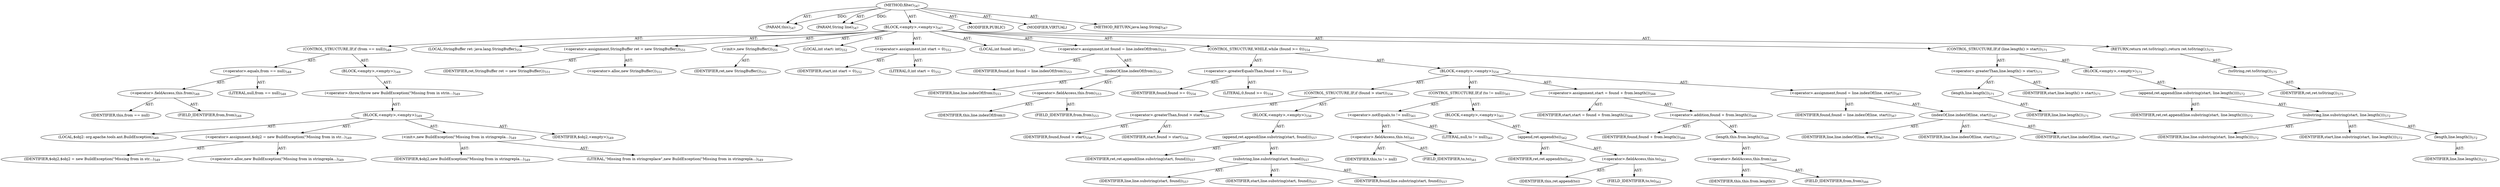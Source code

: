 digraph "filter" {  
"111669149730" [label = <(METHOD,filter)<SUB>547</SUB>> ]
"115964117071" [label = <(PARAM,this)<SUB>547</SUB>> ]
"115964117072" [label = <(PARAM,String line)<SUB>547</SUB>> ]
"25769803842" [label = <(BLOCK,&lt;empty&gt;,&lt;empty&gt;)<SUB>547</SUB>> ]
"47244640289" [label = <(CONTROL_STRUCTURE,IF,if (from == null))<SUB>548</SUB>> ]
"30064771318" [label = <(&lt;operator&gt;.equals,from == null)<SUB>548</SUB>> ]
"30064771319" [label = <(&lt;operator&gt;.fieldAccess,this.from)<SUB>548</SUB>> ]
"68719476944" [label = <(IDENTIFIER,this,from == null)> ]
"55834574937" [label = <(FIELD_IDENTIFIER,from,from)<SUB>548</SUB>> ]
"90194313260" [label = <(LITERAL,null,from == null)<SUB>548</SUB>> ]
"25769803843" [label = <(BLOCK,&lt;empty&gt;,&lt;empty&gt;)<SUB>548</SUB>> ]
"30064771320" [label = <(&lt;operator&gt;.throw,throw new BuildException(&quot;Missing from in strin...)<SUB>549</SUB>> ]
"25769803844" [label = <(BLOCK,&lt;empty&gt;,&lt;empty&gt;)<SUB>549</SUB>> ]
"94489280526" [label = <(LOCAL,$obj2: org.apache.tools.ant.BuildException)<SUB>549</SUB>> ]
"30064771321" [label = <(&lt;operator&gt;.assignment,$obj2 = new BuildException(&quot;Missing from in str...)<SUB>549</SUB>> ]
"68719476945" [label = <(IDENTIFIER,$obj2,$obj2 = new BuildException(&quot;Missing from in str...)<SUB>549</SUB>> ]
"30064771322" [label = <(&lt;operator&gt;.alloc,new BuildException(&quot;Missing from in stringrepla...)<SUB>549</SUB>> ]
"30064771323" [label = <(&lt;init&gt;,new BuildException(&quot;Missing from in stringrepla...)<SUB>549</SUB>> ]
"68719476946" [label = <(IDENTIFIER,$obj2,new BuildException(&quot;Missing from in stringrepla...)<SUB>549</SUB>> ]
"90194313261" [label = <(LITERAL,&quot;Missing from in stringreplace&quot;,new BuildException(&quot;Missing from in stringrepla...)<SUB>549</SUB>> ]
"68719476947" [label = <(IDENTIFIER,$obj2,&lt;empty&gt;)<SUB>549</SUB>> ]
"94489280527" [label = <(LOCAL,StringBuffer ret: java.lang.StringBuffer)<SUB>551</SUB>> ]
"30064771324" [label = <(&lt;operator&gt;.assignment,StringBuffer ret = new StringBuffer())<SUB>551</SUB>> ]
"68719476948" [label = <(IDENTIFIER,ret,StringBuffer ret = new StringBuffer())<SUB>551</SUB>> ]
"30064771325" [label = <(&lt;operator&gt;.alloc,new StringBuffer())<SUB>551</SUB>> ]
"30064771326" [label = <(&lt;init&gt;,new StringBuffer())<SUB>551</SUB>> ]
"68719476949" [label = <(IDENTIFIER,ret,new StringBuffer())<SUB>551</SUB>> ]
"94489280528" [label = <(LOCAL,int start: int)<SUB>552</SUB>> ]
"30064771327" [label = <(&lt;operator&gt;.assignment,int start = 0)<SUB>552</SUB>> ]
"68719476950" [label = <(IDENTIFIER,start,int start = 0)<SUB>552</SUB>> ]
"90194313262" [label = <(LITERAL,0,int start = 0)<SUB>552</SUB>> ]
"94489280529" [label = <(LOCAL,int found: int)<SUB>553</SUB>> ]
"30064771328" [label = <(&lt;operator&gt;.assignment,int found = line.indexOf(from))<SUB>553</SUB>> ]
"68719476951" [label = <(IDENTIFIER,found,int found = line.indexOf(from))<SUB>553</SUB>> ]
"30064771329" [label = <(indexOf,line.indexOf(from))<SUB>553</SUB>> ]
"68719476952" [label = <(IDENTIFIER,line,line.indexOf(from))<SUB>553</SUB>> ]
"30064771330" [label = <(&lt;operator&gt;.fieldAccess,this.from)<SUB>553</SUB>> ]
"68719476953" [label = <(IDENTIFIER,this,line.indexOf(from))> ]
"55834574938" [label = <(FIELD_IDENTIFIER,from,from)<SUB>553</SUB>> ]
"47244640290" [label = <(CONTROL_STRUCTURE,WHILE,while (found &gt;= 0))<SUB>554</SUB>> ]
"30064771331" [label = <(&lt;operator&gt;.greaterEqualsThan,found &gt;= 0)<SUB>554</SUB>> ]
"68719476954" [label = <(IDENTIFIER,found,found &gt;= 0)<SUB>554</SUB>> ]
"90194313263" [label = <(LITERAL,0,found &gt;= 0)<SUB>554</SUB>> ]
"25769803845" [label = <(BLOCK,&lt;empty&gt;,&lt;empty&gt;)<SUB>554</SUB>> ]
"47244640291" [label = <(CONTROL_STRUCTURE,IF,if (found &gt; start))<SUB>556</SUB>> ]
"30064771332" [label = <(&lt;operator&gt;.greaterThan,found &gt; start)<SUB>556</SUB>> ]
"68719476955" [label = <(IDENTIFIER,found,found &gt; start)<SUB>556</SUB>> ]
"68719476956" [label = <(IDENTIFIER,start,found &gt; start)<SUB>556</SUB>> ]
"25769803846" [label = <(BLOCK,&lt;empty&gt;,&lt;empty&gt;)<SUB>556</SUB>> ]
"30064771333" [label = <(append,ret.append(line.substring(start, found)))<SUB>557</SUB>> ]
"68719476957" [label = <(IDENTIFIER,ret,ret.append(line.substring(start, found)))<SUB>557</SUB>> ]
"30064771334" [label = <(substring,line.substring(start, found))<SUB>557</SUB>> ]
"68719476958" [label = <(IDENTIFIER,line,line.substring(start, found))<SUB>557</SUB>> ]
"68719476959" [label = <(IDENTIFIER,start,line.substring(start, found))<SUB>557</SUB>> ]
"68719476960" [label = <(IDENTIFIER,found,line.substring(start, found))<SUB>557</SUB>> ]
"47244640292" [label = <(CONTROL_STRUCTURE,IF,if (to != null))<SUB>561</SUB>> ]
"30064771335" [label = <(&lt;operator&gt;.notEquals,to != null)<SUB>561</SUB>> ]
"30064771336" [label = <(&lt;operator&gt;.fieldAccess,this.to)<SUB>561</SUB>> ]
"68719476961" [label = <(IDENTIFIER,this,to != null)> ]
"55834574939" [label = <(FIELD_IDENTIFIER,to,to)<SUB>561</SUB>> ]
"90194313264" [label = <(LITERAL,null,to != null)<SUB>561</SUB>> ]
"25769803847" [label = <(BLOCK,&lt;empty&gt;,&lt;empty&gt;)<SUB>561</SUB>> ]
"30064771337" [label = <(append,ret.append(to))<SUB>562</SUB>> ]
"68719476962" [label = <(IDENTIFIER,ret,ret.append(to))<SUB>562</SUB>> ]
"30064771338" [label = <(&lt;operator&gt;.fieldAccess,this.to)<SUB>562</SUB>> ]
"68719476963" [label = <(IDENTIFIER,this,ret.append(to))> ]
"55834574940" [label = <(FIELD_IDENTIFIER,to,to)<SUB>562</SUB>> ]
"30064771339" [label = <(&lt;operator&gt;.assignment,start = found + from.length())<SUB>566</SUB>> ]
"68719476964" [label = <(IDENTIFIER,start,start = found + from.length())<SUB>566</SUB>> ]
"30064771340" [label = <(&lt;operator&gt;.addition,found + from.length())<SUB>566</SUB>> ]
"68719476965" [label = <(IDENTIFIER,found,found + from.length())<SUB>566</SUB>> ]
"30064771341" [label = <(length,this.from.length())<SUB>566</SUB>> ]
"30064771342" [label = <(&lt;operator&gt;.fieldAccess,this.from)<SUB>566</SUB>> ]
"68719476966" [label = <(IDENTIFIER,this,this.from.length())> ]
"55834574941" [label = <(FIELD_IDENTIFIER,from,from)<SUB>566</SUB>> ]
"30064771343" [label = <(&lt;operator&gt;.assignment,found = line.indexOf(line, start))<SUB>567</SUB>> ]
"68719476967" [label = <(IDENTIFIER,found,found = line.indexOf(line, start))<SUB>567</SUB>> ]
"30064771344" [label = <(indexOf,line.indexOf(line, start))<SUB>567</SUB>> ]
"68719476968" [label = <(IDENTIFIER,line,line.indexOf(line, start))<SUB>567</SUB>> ]
"68719476969" [label = <(IDENTIFIER,line,line.indexOf(line, start))<SUB>567</SUB>> ]
"68719476970" [label = <(IDENTIFIER,start,line.indexOf(line, start))<SUB>567</SUB>> ]
"47244640293" [label = <(CONTROL_STRUCTURE,IF,if (line.length() &gt; start))<SUB>571</SUB>> ]
"30064771345" [label = <(&lt;operator&gt;.greaterThan,line.length() &gt; start)<SUB>571</SUB>> ]
"30064771346" [label = <(length,line.length())<SUB>571</SUB>> ]
"68719476971" [label = <(IDENTIFIER,line,line.length())<SUB>571</SUB>> ]
"68719476972" [label = <(IDENTIFIER,start,line.length() &gt; start)<SUB>571</SUB>> ]
"25769803848" [label = <(BLOCK,&lt;empty&gt;,&lt;empty&gt;)<SUB>571</SUB>> ]
"30064771347" [label = <(append,ret.append(line.substring(start, line.length())))<SUB>572</SUB>> ]
"68719476973" [label = <(IDENTIFIER,ret,ret.append(line.substring(start, line.length())))<SUB>572</SUB>> ]
"30064771348" [label = <(substring,line.substring(start, line.length()))<SUB>572</SUB>> ]
"68719476974" [label = <(IDENTIFIER,line,line.substring(start, line.length()))<SUB>572</SUB>> ]
"68719476975" [label = <(IDENTIFIER,start,line.substring(start, line.length()))<SUB>572</SUB>> ]
"30064771349" [label = <(length,line.length())<SUB>572</SUB>> ]
"68719476976" [label = <(IDENTIFIER,line,line.length())<SUB>572</SUB>> ]
"146028888077" [label = <(RETURN,return ret.toString();,return ret.toString();)<SUB>575</SUB>> ]
"30064771350" [label = <(toString,ret.toString())<SUB>575</SUB>> ]
"68719476977" [label = <(IDENTIFIER,ret,ret.toString())<SUB>575</SUB>> ]
"133143986264" [label = <(MODIFIER,PUBLIC)> ]
"133143986265" [label = <(MODIFIER,VIRTUAL)> ]
"128849018914" [label = <(METHOD_RETURN,java.lang.String)<SUB>547</SUB>> ]
  "111669149730" -> "115964117071"  [ label = "AST: "] 
  "111669149730" -> "115964117072"  [ label = "AST: "] 
  "111669149730" -> "25769803842"  [ label = "AST: "] 
  "111669149730" -> "133143986264"  [ label = "AST: "] 
  "111669149730" -> "133143986265"  [ label = "AST: "] 
  "111669149730" -> "128849018914"  [ label = "AST: "] 
  "25769803842" -> "47244640289"  [ label = "AST: "] 
  "25769803842" -> "94489280527"  [ label = "AST: "] 
  "25769803842" -> "30064771324"  [ label = "AST: "] 
  "25769803842" -> "30064771326"  [ label = "AST: "] 
  "25769803842" -> "94489280528"  [ label = "AST: "] 
  "25769803842" -> "30064771327"  [ label = "AST: "] 
  "25769803842" -> "94489280529"  [ label = "AST: "] 
  "25769803842" -> "30064771328"  [ label = "AST: "] 
  "25769803842" -> "47244640290"  [ label = "AST: "] 
  "25769803842" -> "47244640293"  [ label = "AST: "] 
  "25769803842" -> "146028888077"  [ label = "AST: "] 
  "47244640289" -> "30064771318"  [ label = "AST: "] 
  "47244640289" -> "25769803843"  [ label = "AST: "] 
  "30064771318" -> "30064771319"  [ label = "AST: "] 
  "30064771318" -> "90194313260"  [ label = "AST: "] 
  "30064771319" -> "68719476944"  [ label = "AST: "] 
  "30064771319" -> "55834574937"  [ label = "AST: "] 
  "25769803843" -> "30064771320"  [ label = "AST: "] 
  "30064771320" -> "25769803844"  [ label = "AST: "] 
  "25769803844" -> "94489280526"  [ label = "AST: "] 
  "25769803844" -> "30064771321"  [ label = "AST: "] 
  "25769803844" -> "30064771323"  [ label = "AST: "] 
  "25769803844" -> "68719476947"  [ label = "AST: "] 
  "30064771321" -> "68719476945"  [ label = "AST: "] 
  "30064771321" -> "30064771322"  [ label = "AST: "] 
  "30064771323" -> "68719476946"  [ label = "AST: "] 
  "30064771323" -> "90194313261"  [ label = "AST: "] 
  "30064771324" -> "68719476948"  [ label = "AST: "] 
  "30064771324" -> "30064771325"  [ label = "AST: "] 
  "30064771326" -> "68719476949"  [ label = "AST: "] 
  "30064771327" -> "68719476950"  [ label = "AST: "] 
  "30064771327" -> "90194313262"  [ label = "AST: "] 
  "30064771328" -> "68719476951"  [ label = "AST: "] 
  "30064771328" -> "30064771329"  [ label = "AST: "] 
  "30064771329" -> "68719476952"  [ label = "AST: "] 
  "30064771329" -> "30064771330"  [ label = "AST: "] 
  "30064771330" -> "68719476953"  [ label = "AST: "] 
  "30064771330" -> "55834574938"  [ label = "AST: "] 
  "47244640290" -> "30064771331"  [ label = "AST: "] 
  "47244640290" -> "25769803845"  [ label = "AST: "] 
  "30064771331" -> "68719476954"  [ label = "AST: "] 
  "30064771331" -> "90194313263"  [ label = "AST: "] 
  "25769803845" -> "47244640291"  [ label = "AST: "] 
  "25769803845" -> "47244640292"  [ label = "AST: "] 
  "25769803845" -> "30064771339"  [ label = "AST: "] 
  "25769803845" -> "30064771343"  [ label = "AST: "] 
  "47244640291" -> "30064771332"  [ label = "AST: "] 
  "47244640291" -> "25769803846"  [ label = "AST: "] 
  "30064771332" -> "68719476955"  [ label = "AST: "] 
  "30064771332" -> "68719476956"  [ label = "AST: "] 
  "25769803846" -> "30064771333"  [ label = "AST: "] 
  "30064771333" -> "68719476957"  [ label = "AST: "] 
  "30064771333" -> "30064771334"  [ label = "AST: "] 
  "30064771334" -> "68719476958"  [ label = "AST: "] 
  "30064771334" -> "68719476959"  [ label = "AST: "] 
  "30064771334" -> "68719476960"  [ label = "AST: "] 
  "47244640292" -> "30064771335"  [ label = "AST: "] 
  "47244640292" -> "25769803847"  [ label = "AST: "] 
  "30064771335" -> "30064771336"  [ label = "AST: "] 
  "30064771335" -> "90194313264"  [ label = "AST: "] 
  "30064771336" -> "68719476961"  [ label = "AST: "] 
  "30064771336" -> "55834574939"  [ label = "AST: "] 
  "25769803847" -> "30064771337"  [ label = "AST: "] 
  "30064771337" -> "68719476962"  [ label = "AST: "] 
  "30064771337" -> "30064771338"  [ label = "AST: "] 
  "30064771338" -> "68719476963"  [ label = "AST: "] 
  "30064771338" -> "55834574940"  [ label = "AST: "] 
  "30064771339" -> "68719476964"  [ label = "AST: "] 
  "30064771339" -> "30064771340"  [ label = "AST: "] 
  "30064771340" -> "68719476965"  [ label = "AST: "] 
  "30064771340" -> "30064771341"  [ label = "AST: "] 
  "30064771341" -> "30064771342"  [ label = "AST: "] 
  "30064771342" -> "68719476966"  [ label = "AST: "] 
  "30064771342" -> "55834574941"  [ label = "AST: "] 
  "30064771343" -> "68719476967"  [ label = "AST: "] 
  "30064771343" -> "30064771344"  [ label = "AST: "] 
  "30064771344" -> "68719476968"  [ label = "AST: "] 
  "30064771344" -> "68719476969"  [ label = "AST: "] 
  "30064771344" -> "68719476970"  [ label = "AST: "] 
  "47244640293" -> "30064771345"  [ label = "AST: "] 
  "47244640293" -> "25769803848"  [ label = "AST: "] 
  "30064771345" -> "30064771346"  [ label = "AST: "] 
  "30064771345" -> "68719476972"  [ label = "AST: "] 
  "30064771346" -> "68719476971"  [ label = "AST: "] 
  "25769803848" -> "30064771347"  [ label = "AST: "] 
  "30064771347" -> "68719476973"  [ label = "AST: "] 
  "30064771347" -> "30064771348"  [ label = "AST: "] 
  "30064771348" -> "68719476974"  [ label = "AST: "] 
  "30064771348" -> "68719476975"  [ label = "AST: "] 
  "30064771348" -> "30064771349"  [ label = "AST: "] 
  "30064771349" -> "68719476976"  [ label = "AST: "] 
  "146028888077" -> "30064771350"  [ label = "AST: "] 
  "30064771350" -> "68719476977"  [ label = "AST: "] 
  "111669149730" -> "115964117071"  [ label = "DDG: "] 
  "111669149730" -> "115964117072"  [ label = "DDG: "] 
}
